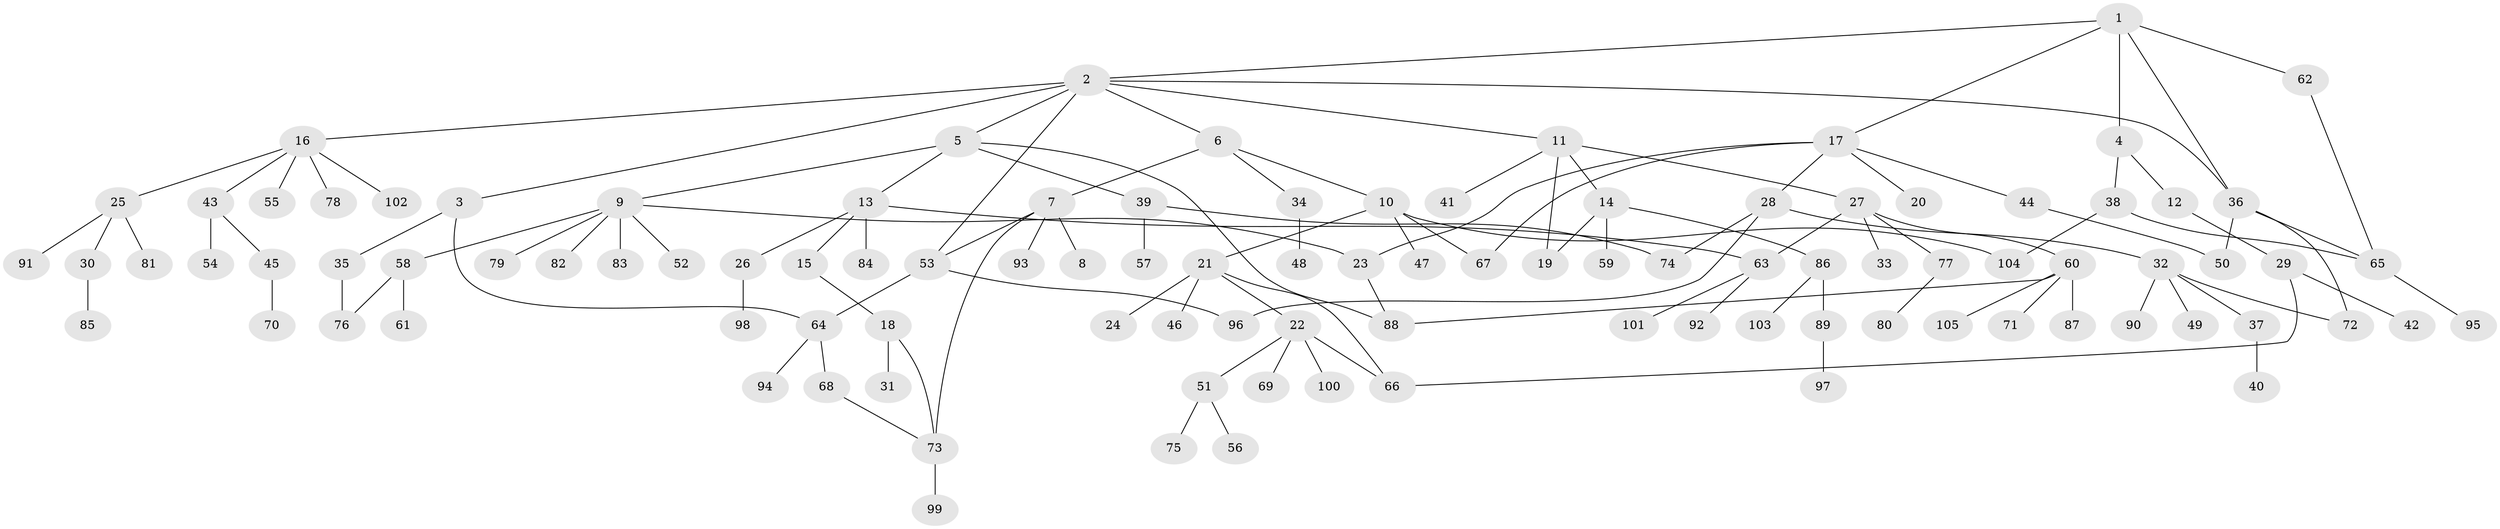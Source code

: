 // coarse degree distribution, {10: 0.018867924528301886, 4: 0.1509433962264151, 3: 0.11320754716981132, 1: 0.4716981132075472, 2: 0.1320754716981132, 6: 0.05660377358490566, 9: 0.018867924528301886, 7: 0.018867924528301886, 5: 0.018867924528301886}
// Generated by graph-tools (version 1.1) at 2025/46/03/06/25 01:46:56]
// undirected, 105 vertices, 125 edges
graph export_dot {
graph [start="1"]
  node [color=gray90,style=filled];
  1;
  2;
  3;
  4;
  5;
  6;
  7;
  8;
  9;
  10;
  11;
  12;
  13;
  14;
  15;
  16;
  17;
  18;
  19;
  20;
  21;
  22;
  23;
  24;
  25;
  26;
  27;
  28;
  29;
  30;
  31;
  32;
  33;
  34;
  35;
  36;
  37;
  38;
  39;
  40;
  41;
  42;
  43;
  44;
  45;
  46;
  47;
  48;
  49;
  50;
  51;
  52;
  53;
  54;
  55;
  56;
  57;
  58;
  59;
  60;
  61;
  62;
  63;
  64;
  65;
  66;
  67;
  68;
  69;
  70;
  71;
  72;
  73;
  74;
  75;
  76;
  77;
  78;
  79;
  80;
  81;
  82;
  83;
  84;
  85;
  86;
  87;
  88;
  89;
  90;
  91;
  92;
  93;
  94;
  95;
  96;
  97;
  98;
  99;
  100;
  101;
  102;
  103;
  104;
  105;
  1 -- 2;
  1 -- 4;
  1 -- 17;
  1 -- 36;
  1 -- 62;
  2 -- 3;
  2 -- 5;
  2 -- 6;
  2 -- 11;
  2 -- 16;
  2 -- 36;
  2 -- 53;
  3 -- 35;
  3 -- 64;
  4 -- 12;
  4 -- 38;
  5 -- 9;
  5 -- 13;
  5 -- 39;
  5 -- 88;
  6 -- 7;
  6 -- 10;
  6 -- 34;
  7 -- 8;
  7 -- 53;
  7 -- 93;
  7 -- 73;
  9 -- 52;
  9 -- 58;
  9 -- 79;
  9 -- 82;
  9 -- 83;
  9 -- 23;
  10 -- 21;
  10 -- 47;
  10 -- 67;
  10 -- 104;
  11 -- 14;
  11 -- 27;
  11 -- 41;
  11 -- 19;
  12 -- 29;
  13 -- 15;
  13 -- 26;
  13 -- 63;
  13 -- 84;
  14 -- 19;
  14 -- 59;
  14 -- 86;
  15 -- 18;
  16 -- 25;
  16 -- 43;
  16 -- 55;
  16 -- 78;
  16 -- 102;
  17 -- 20;
  17 -- 23;
  17 -- 28;
  17 -- 44;
  17 -- 67;
  18 -- 31;
  18 -- 73;
  21 -- 22;
  21 -- 24;
  21 -- 46;
  21 -- 66;
  22 -- 51;
  22 -- 66;
  22 -- 69;
  22 -- 100;
  23 -- 88;
  25 -- 30;
  25 -- 81;
  25 -- 91;
  26 -- 98;
  27 -- 33;
  27 -- 60;
  27 -- 77;
  27 -- 63;
  28 -- 32;
  28 -- 74;
  28 -- 96;
  29 -- 42;
  29 -- 66;
  30 -- 85;
  32 -- 37;
  32 -- 49;
  32 -- 90;
  32 -- 72;
  34 -- 48;
  35 -- 76;
  36 -- 65;
  36 -- 72;
  36 -- 50;
  37 -- 40;
  38 -- 104;
  38 -- 65;
  39 -- 57;
  39 -- 74;
  43 -- 45;
  43 -- 54;
  44 -- 50;
  45 -- 70;
  51 -- 56;
  51 -- 75;
  53 -- 64;
  53 -- 96;
  58 -- 61;
  58 -- 76;
  60 -- 71;
  60 -- 87;
  60 -- 105;
  60 -- 88;
  62 -- 65;
  63 -- 92;
  63 -- 101;
  64 -- 68;
  64 -- 94;
  65 -- 95;
  68 -- 73;
  73 -- 99;
  77 -- 80;
  86 -- 89;
  86 -- 103;
  89 -- 97;
}
